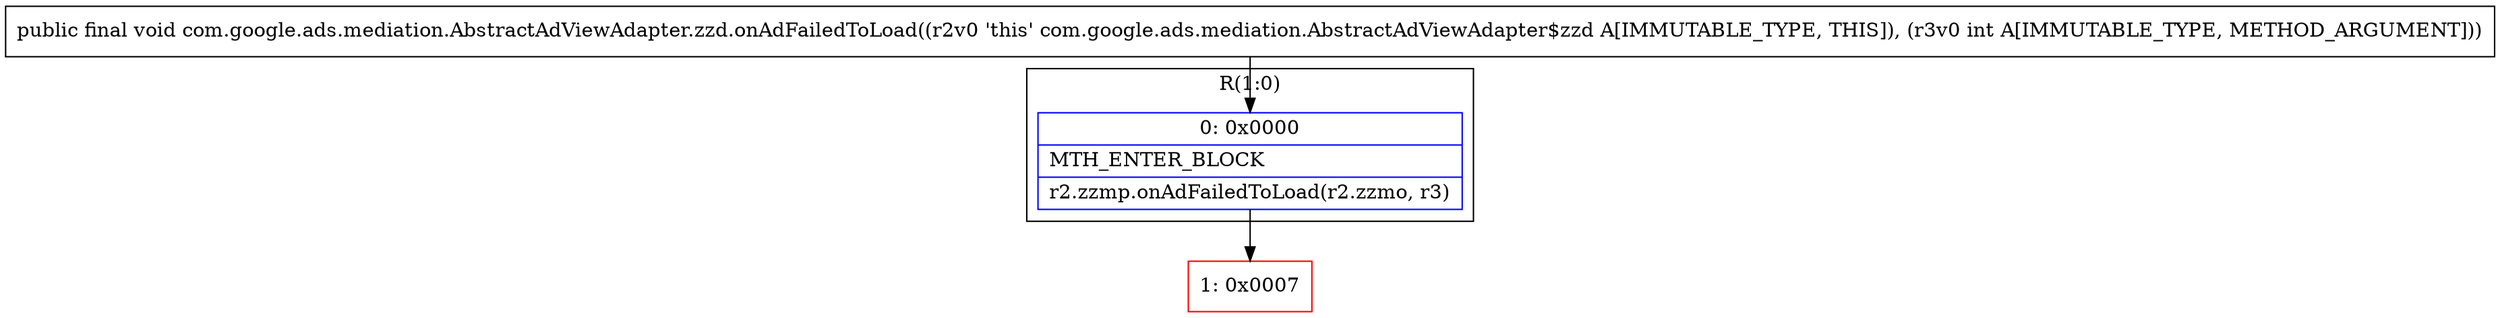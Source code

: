 digraph "CFG forcom.google.ads.mediation.AbstractAdViewAdapter.zzd.onAdFailedToLoad(I)V" {
subgraph cluster_Region_1472412923 {
label = "R(1:0)";
node [shape=record,color=blue];
Node_0 [shape=record,label="{0\:\ 0x0000|MTH_ENTER_BLOCK\l|r2.zzmp.onAdFailedToLoad(r2.zzmo, r3)\l}"];
}
Node_1 [shape=record,color=red,label="{1\:\ 0x0007}"];
MethodNode[shape=record,label="{public final void com.google.ads.mediation.AbstractAdViewAdapter.zzd.onAdFailedToLoad((r2v0 'this' com.google.ads.mediation.AbstractAdViewAdapter$zzd A[IMMUTABLE_TYPE, THIS]), (r3v0 int A[IMMUTABLE_TYPE, METHOD_ARGUMENT])) }"];
MethodNode -> Node_0;
Node_0 -> Node_1;
}


